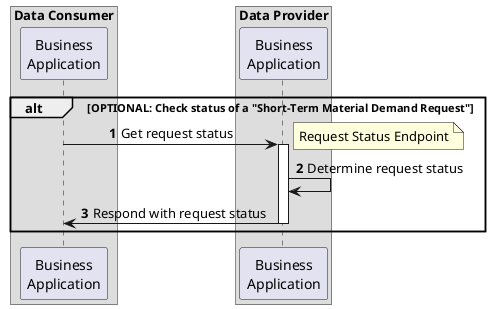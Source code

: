 @startuml Figure_3
autonumber
skinparam sequenceMessageAlign center

box "Data Consumer"
participant "Business\nApplication" as app_cons
end box

box "Data Provider"
participant "Business\nApplication" as app_prov
end box

alt OPTIONAL: Check status of a "Short-Term Material Demand Request"
    app_cons ->  app_prov: Get request status
    note right: Request Status Endpoint

    activate app_prov
    app_prov -> app_prov: Determine request status
    
    app_prov ->  app_cons: Respond with request status
    deactivate app_prov
end

@enduml
